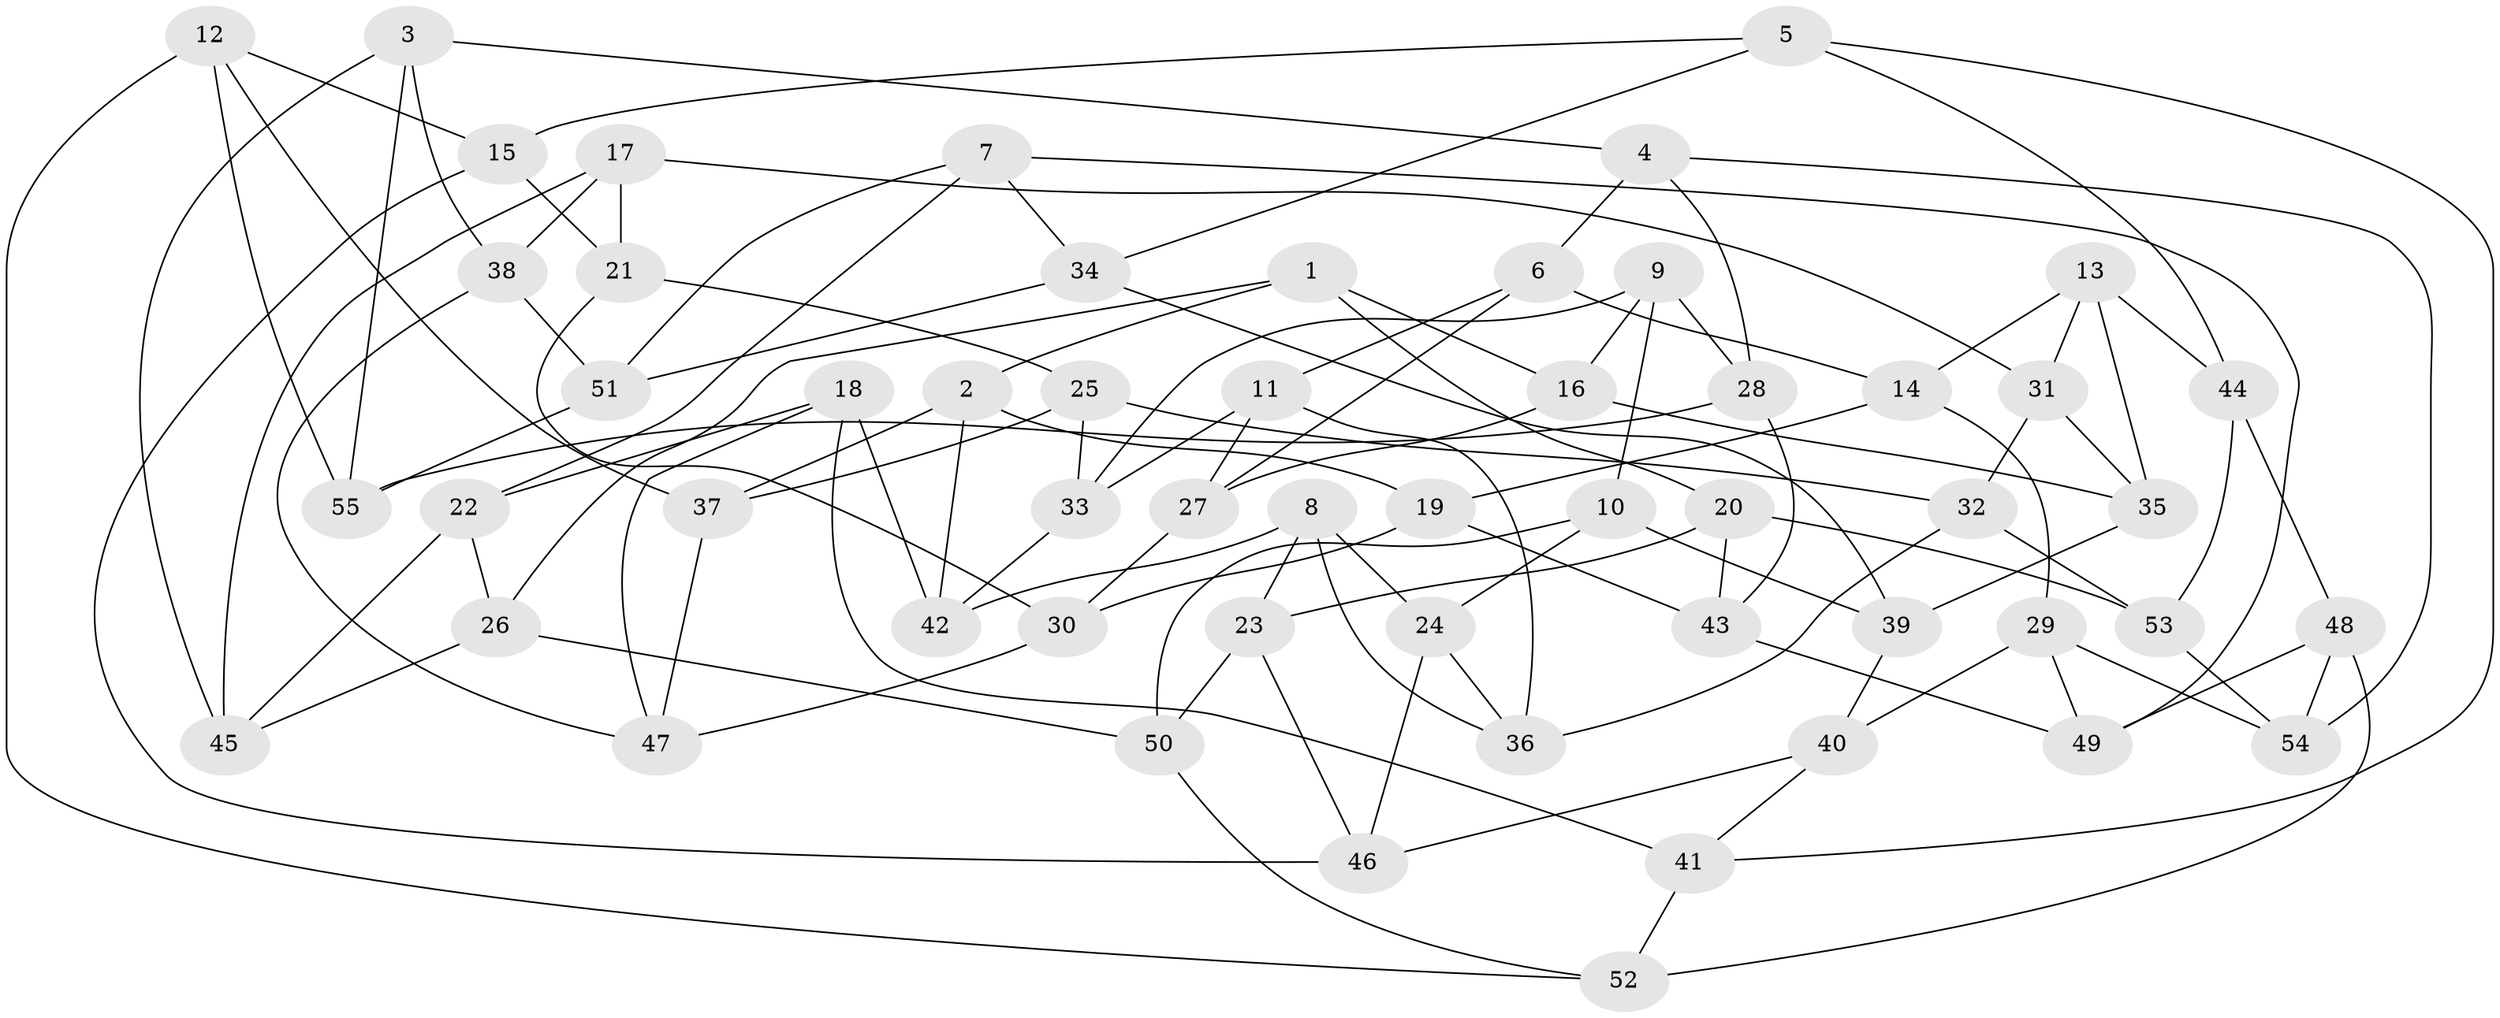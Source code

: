 // Generated by graph-tools (version 1.1) at 2025/03/03/09/25 03:03:04]
// undirected, 55 vertices, 110 edges
graph export_dot {
graph [start="1"]
  node [color=gray90,style=filled];
  1;
  2;
  3;
  4;
  5;
  6;
  7;
  8;
  9;
  10;
  11;
  12;
  13;
  14;
  15;
  16;
  17;
  18;
  19;
  20;
  21;
  22;
  23;
  24;
  25;
  26;
  27;
  28;
  29;
  30;
  31;
  32;
  33;
  34;
  35;
  36;
  37;
  38;
  39;
  40;
  41;
  42;
  43;
  44;
  45;
  46;
  47;
  48;
  49;
  50;
  51;
  52;
  53;
  54;
  55;
  1 -- 2;
  1 -- 16;
  1 -- 26;
  1 -- 20;
  2 -- 37;
  2 -- 19;
  2 -- 42;
  3 -- 4;
  3 -- 45;
  3 -- 55;
  3 -- 38;
  4 -- 54;
  4 -- 28;
  4 -- 6;
  5 -- 41;
  5 -- 15;
  5 -- 44;
  5 -- 34;
  6 -- 11;
  6 -- 27;
  6 -- 14;
  7 -- 49;
  7 -- 51;
  7 -- 34;
  7 -- 22;
  8 -- 36;
  8 -- 24;
  8 -- 23;
  8 -- 42;
  9 -- 10;
  9 -- 28;
  9 -- 16;
  9 -- 33;
  10 -- 24;
  10 -- 50;
  10 -- 39;
  11 -- 36;
  11 -- 33;
  11 -- 27;
  12 -- 37;
  12 -- 15;
  12 -- 52;
  12 -- 55;
  13 -- 14;
  13 -- 44;
  13 -- 35;
  13 -- 31;
  14 -- 19;
  14 -- 29;
  15 -- 21;
  15 -- 46;
  16 -- 27;
  16 -- 35;
  17 -- 31;
  17 -- 21;
  17 -- 38;
  17 -- 45;
  18 -- 47;
  18 -- 41;
  18 -- 42;
  18 -- 22;
  19 -- 30;
  19 -- 43;
  20 -- 23;
  20 -- 53;
  20 -- 43;
  21 -- 30;
  21 -- 25;
  22 -- 26;
  22 -- 45;
  23 -- 50;
  23 -- 46;
  24 -- 36;
  24 -- 46;
  25 -- 33;
  25 -- 32;
  25 -- 37;
  26 -- 45;
  26 -- 50;
  27 -- 30;
  28 -- 43;
  28 -- 55;
  29 -- 49;
  29 -- 54;
  29 -- 40;
  30 -- 47;
  31 -- 32;
  31 -- 35;
  32 -- 36;
  32 -- 53;
  33 -- 42;
  34 -- 51;
  34 -- 39;
  35 -- 39;
  37 -- 47;
  38 -- 51;
  38 -- 47;
  39 -- 40;
  40 -- 41;
  40 -- 46;
  41 -- 52;
  43 -- 49;
  44 -- 53;
  44 -- 48;
  48 -- 49;
  48 -- 52;
  48 -- 54;
  50 -- 52;
  51 -- 55;
  53 -- 54;
}
